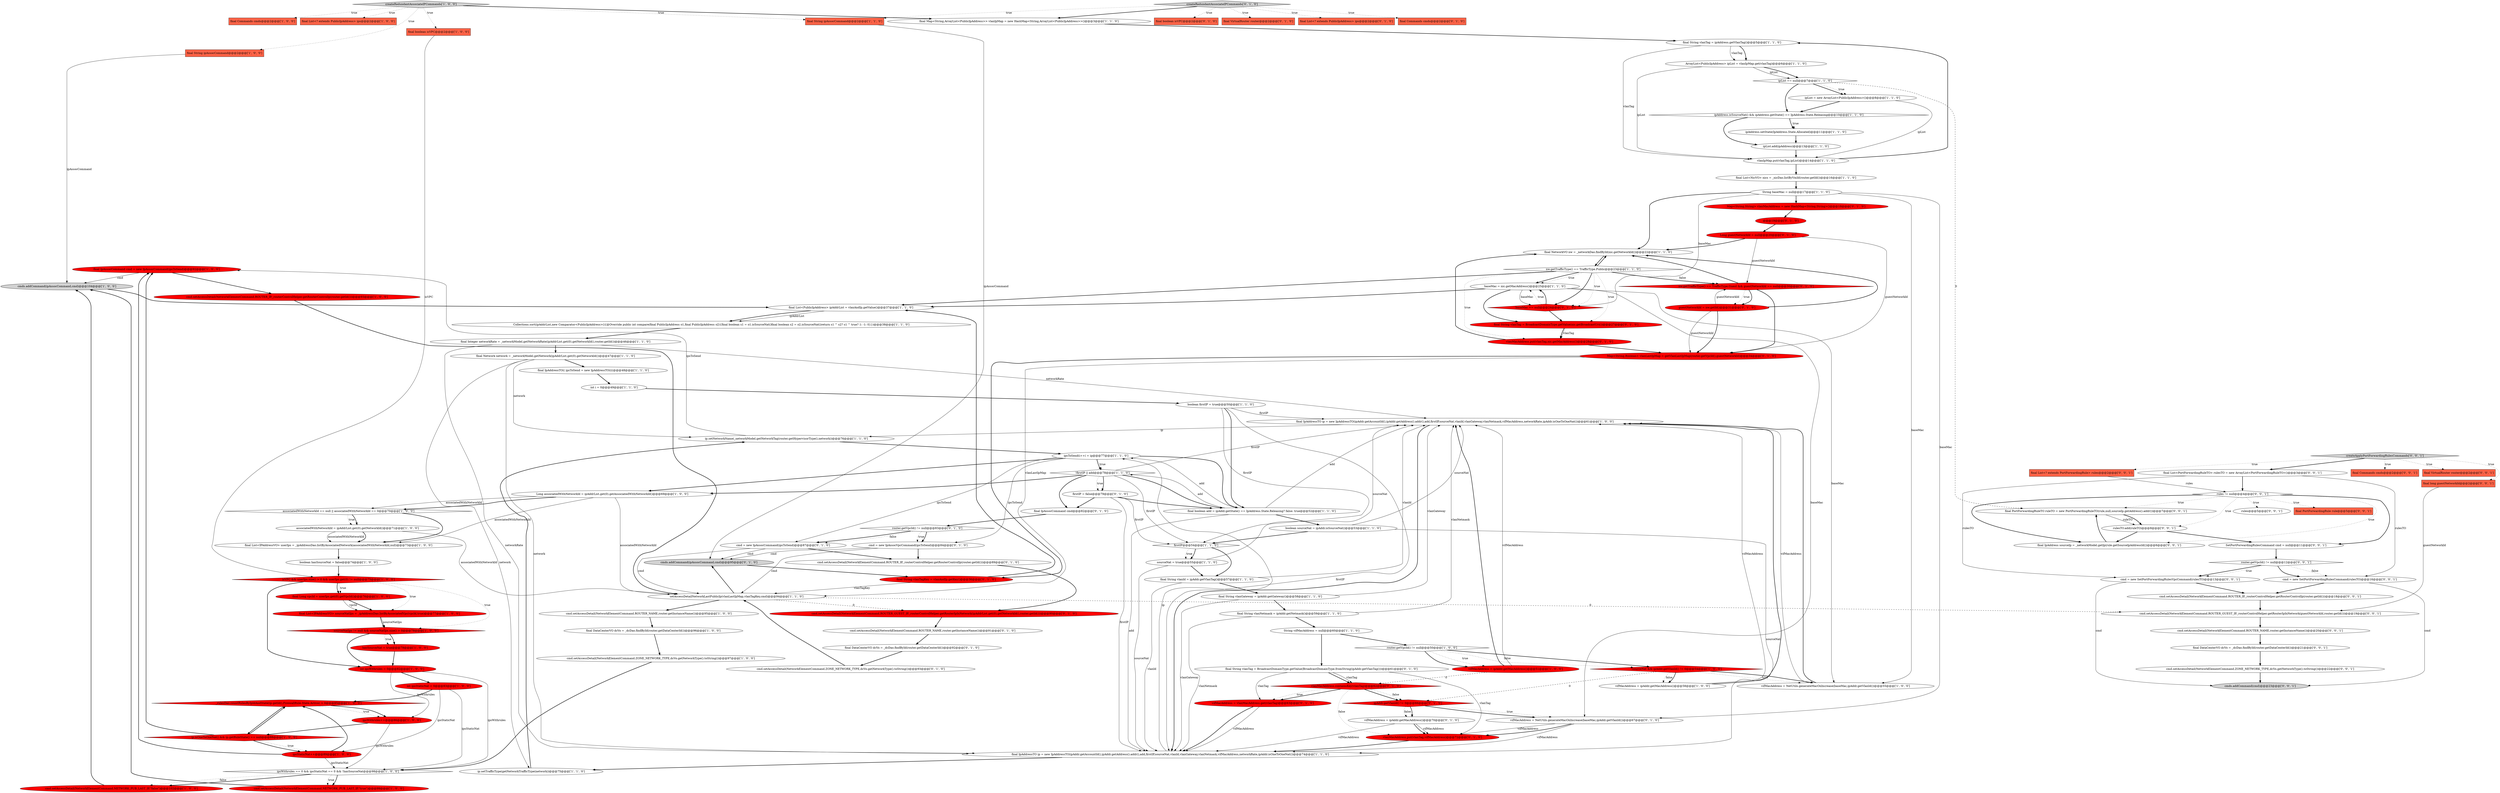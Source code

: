 digraph {
39 [style = filled, label = "final IpAssocCommand cmd = new IpAssocCommand(ipsToSend)@@@92@@@['1', '0', '0']", fillcolor = red, shape = ellipse image = "AAA1AAABBB1BBB"];
86 [style = filled, label = "vifMacAddress = NetUtils.generateMacOnIncrease(baseMac,ipAddr.getVlanId())@@@67@@@['0', '1', '0']", fillcolor = white, shape = ellipse image = "AAA0AAABBB2BBB"];
100 [style = filled, label = "Long guestNetworkId = null@@@20@@@['0', '1', '0']", fillcolor = red, shape = ellipse image = "AAA1AAABBB2BBB"];
54 [style = filled, label = "cmd.setAccessDetail(NetworkElementCommand.NETWORK_PUB_LAST_IP,\"true\")@@@99@@@['1', '0', '0']", fillcolor = red, shape = ellipse image = "AAA1AAABBB1BBB"];
31 [style = filled, label = "final String ipAssocCommand@@@2@@@['1', '1', '0']", fillcolor = tomato, shape = box image = "AAA0AAABBB1BBB"];
99 [style = filled, label = "vlanMacAddress.containsKey(vlanTag)@@@62@@@['0', '1', '0']", fillcolor = red, shape = diamond image = "AAA1AAABBB2BBB"];
124 [style = filled, label = "cmd.setAccessDetail(NetworkElementCommand.ROUTER_IP,_routerControlHelper.getRouterControlIp(router.getId()))@@@18@@@['0', '0', '1']", fillcolor = white, shape = ellipse image = "AAA0AAABBB3BBB"];
111 [style = filled, label = "final long guestNetworkId@@@2@@@['0', '0', '1']", fillcolor = tomato, shape = box image = "AAA0AAABBB3BBB"];
122 [style = filled, label = "SetPortForwardingRulesCommand cmd = null@@@11@@@['0', '0', '1']", fillcolor = white, shape = ellipse image = "AAA0AAABBB3BBB"];
56 [style = filled, label = "cmds.addCommand(ipAssocCommand,cmd)@@@104@@@['1', '0', '0']", fillcolor = lightgray, shape = ellipse image = "AAA0AAABBB1BBB"];
20 [style = filled, label = "vifMacAddress = NetUtils.generateMacOnIncrease(baseMac,ipAddr.getVlanId())@@@55@@@['1', '0', '0']", fillcolor = white, shape = ellipse image = "AAA0AAABBB1BBB"];
97 [style = filled, label = "cmd.setAccessDetail(NetworkElementCommand.ROUTER_GUEST_IP,_routerControlHelper.getRouterIpInNetwork(ipAddrList.get(0).getNetworkId(),router.getId()))@@@90@@@['0', '1', '0']", fillcolor = red, shape = ellipse image = "AAA1AAABBB2BBB"];
109 [style = filled, label = "createApplyPortForwardingRulesCommands['0', '0', '1']", fillcolor = lightgray, shape = diamond image = "AAA0AAABBB3BBB"];
117 [style = filled, label = "router.getVpcId() != null@@@12@@@['0', '0', '1']", fillcolor = white, shape = diamond image = "AAA0AAABBB3BBB"];
48 [style = filled, label = "router.getVpcId() != null@@@50@@@['1', '0', '0']", fillcolor = white, shape = diamond image = "AAA0AAABBB1BBB"];
78 [style = filled, label = "final String vlanTag = BroadcastDomainType.getValue(BroadcastDomainType.fromString(ipAddr.getVlanTag()))@@@61@@@['0', '1', '0']", fillcolor = white, shape = ellipse image = "AAA0AAABBB2BBB"];
82 [style = filled, label = "vifMacAddress = ipAddr.getMacAddress()@@@70@@@['0', '1', '0']", fillcolor = white, shape = ellipse image = "AAA0AAABBB2BBB"];
1 [style = filled, label = "String baseMac = null@@@17@@@['1', '1', '0']", fillcolor = white, shape = ellipse image = "AAA0AAABBB1BBB"];
42 [style = filled, label = "!firstIP || add@@@78@@@['1', '1', '0']", fillcolor = white, shape = diamond image = "AAA0AAABBB1BBB"];
96 [style = filled, label = "vlanMacAddress.put(vlanTag,nic.getMacAddress())@@@28@@@['0', '1', '0']", fillcolor = red, shape = ellipse image = "AAA1AAABBB2BBB"];
38 [style = filled, label = "firstIP@@@54@@@['1', '1', '0']", fillcolor = white, shape = diamond image = "AAA0AAABBB1BBB"];
105 [style = filled, label = "cmd.setAccessDetail(NetworkElementCommand.ZONE_NETWORK_TYPE,dcVo.getNetworkType().toString())@@@22@@@['0', '0', '1']", fillcolor = white, shape = ellipse image = "AAA0AAABBB3BBB"];
85 [style = filled, label = "firstIP = false@@@79@@@['0', '1', '0']", fillcolor = white, shape = ellipse image = "AAA0AAABBB2BBB"];
83 [style = filled, label = "final boolean isVPC@@@2@@@['0', '1', '0']", fillcolor = tomato, shape = box image = "AAA0AAABBB2BBB"];
66 [style = filled, label = "final String vlanId = ipAddr.getVlanTag()@@@57@@@['1', '1', '0']", fillcolor = white, shape = ellipse image = "AAA0AAABBB1BBB"];
26 [style = filled, label = "sourceNat = true@@@55@@@['1', '1', '0']", fillcolor = white, shape = ellipse image = "AAA0AAABBB1BBB"];
63 [style = filled, label = "int ipsStaticNat = 0@@@83@@@['1', '0', '0']", fillcolor = red, shape = ellipse image = "AAA1AAABBB1BBB"];
35 [style = filled, label = "final IpAddressTO ip = new IpAddressTO(ipAddr.getAccountId(),ipAddr.getAddress().addr(),add,firstIP,sourceNat,vlanId,vlanGateway,vlanNetmask,vifMacAddress,networkRate,ipAddr.isOneToOneNat())@@@61@@@['1', '0', '0']", fillcolor = white, shape = ellipse image = "AAA0AAABBB1BBB"];
51 [style = filled, label = "isVPC && userIps.size() > 0 && userIps.get(0) != null@@@75@@@['1', '0', '0']", fillcolor = red, shape = diamond image = "AAA1AAABBB1BBB"];
27 [style = filled, label = "final Commands cmds@@@2@@@['1', '0', '0']", fillcolor = tomato, shape = box image = "AAA0AAABBB1BBB"];
59 [style = filled, label = "boolean sourceNat = ipAddr.isSourceNat()@@@53@@@['1', '1', '0']", fillcolor = white, shape = ellipse image = "AAA0AAABBB1BBB"];
16 [style = filled, label = "final Long vpcId = userIps.get(0).getVpcId()@@@76@@@['1', '0', '0']", fillcolor = red, shape = ellipse image = "AAA1AAABBB1BBB"];
58 [style = filled, label = "cmd.setAccessDetail(NetworkElementCommand.ZONE_NETWORK_TYPE,dcVo.getNetworkType().toString())@@@97@@@['1', '0', '0']", fillcolor = white, shape = ellipse image = "AAA0AAABBB1BBB"];
22 [style = filled, label = "cmd.setAccessDetail(NetworkElementCommand.ROUTER_IP,_routerControlHelper.getRouterControlIp(router.getId()))@@@93@@@['1', '0', '0']", fillcolor = red, shape = ellipse image = "AAA1AAABBB1BBB"];
57 [style = filled, label = "final String vlanTag = ipAddress.getVlanTag()@@@5@@@['1', '1', '0']", fillcolor = white, shape = ellipse image = "AAA0AAABBB1BBB"];
87 [style = filled, label = "cmd.setAccessDetail(NetworkElementCommand.ZONE_NETWORK_TYPE,dcVo.getNetworkType().toString())@@@93@@@['0', '1', '0']", fillcolor = white, shape = ellipse image = "AAA0AAABBB2BBB"];
119 [style = filled, label = "cmd.setAccessDetail(NetworkElementCommand.ROUTER_NAME,router.getInstanceName())@@@20@@@['0', '0', '1']", fillcolor = white, shape = ellipse image = "AAA0AAABBB3BBB"];
91 [style = filled, label = "router.getVpcId() != null@@@83@@@['0', '1', '0']", fillcolor = white, shape = diamond image = "AAA0AAABBB2BBB"];
15 [style = filled, label = "final Network network = _networkModel.getNetwork(ipAddrList.get(0).getNetworkId())@@@47@@@['1', '1', '0']", fillcolor = white, shape = ellipse image = "AAA0AAABBB1BBB"];
25 [style = filled, label = "boolean hasSourceNat = false@@@74@@@['1', '0', '0']", fillcolor = white, shape = ellipse image = "AAA0AAABBB1BBB"];
14 [style = filled, label = "boolean firstIP = true@@@50@@@['1', '1', '0']", fillcolor = white, shape = ellipse image = "AAA0AAABBB1BBB"];
70 [style = filled, label = "cmd.setAccessDetail(NetworkElementCommand.NETWORK_PUB_LAST_IP,\"false\")@@@102@@@['1', '0', '0']", fillcolor = red, shape = ellipse image = "AAA1AAABBB1BBB"];
114 [style = filled, label = "final List<PortForwardingRuleTO> rulesTO = new ArrayList<PortForwardingRuleTO>()@@@3@@@['0', '0', '1']", fillcolor = white, shape = ellipse image = "AAA0AAABBB3BBB"];
12 [style = filled, label = "ipAddress.setState(IpAddress.State.Allocated)@@@11@@@['1', '1', '0']", fillcolor = white, shape = ellipse image = "AAA0AAABBB1BBB"];
93 [style = filled, label = "final VirtualRouter router@@@2@@@['0', '1', '0']", fillcolor = tomato, shape = box image = "AAA0AAABBB2BBB"];
74 [style = filled, label = "cmd = new IpAssocVpcCommand(ipsToSend)@@@84@@@['0', '1', '0']", fillcolor = white, shape = ellipse image = "AAA0AAABBB2BBB"];
23 [style = filled, label = "ipsToSend(i++( = ip@@@77@@@['1', '1', '0']", fillcolor = white, shape = ellipse image = "AAA0AAABBB1BBB"];
73 [style = filled, label = "final IpAssocCommand cmd@@@82@@@['0', '1', '0']", fillcolor = white, shape = ellipse image = "AAA0AAABBB2BBB"];
7 [style = filled, label = "Collections.sort(ipAddrList,new Comparator<PublicIpAddress>(){@Override public int compare(final PublicIpAddress o1,final PublicIpAddress o2){final boolean s1 = o1.isSourceNat()final boolean s2 = o2.isSourceNat()return s1 ^ s2? s1 ^ true? 1: -1: 0}})@@@38@@@['1', '1', '0']", fillcolor = white, shape = ellipse image = "AAA0AAABBB1BBB"];
21 [style = filled, label = "ip.setNetworkName(_networkModel.getNetworkTag(router.getHypervisorType(),network))@@@76@@@['1', '1', '0']", fillcolor = white, shape = ellipse image = "AAA0AAABBB1BBB"];
50 [style = filled, label = "!sourceNat && ipAddr.getVlanId() != 0@@@54@@@['1', '0', '0']", fillcolor = red, shape = diamond image = "AAA1AAABBB1BBB"];
43 [style = filled, label = "sourceNatIps != null && sourceNatIps.size() > 0@@@78@@@['1', '0', '0']", fillcolor = red, shape = diamond image = "AAA1AAABBB1BBB"];
120 [style = filled, label = "final Commands cmds@@@2@@@['0', '0', '1']", fillcolor = tomato, shape = box image = "AAA0AAABBB3BBB"];
33 [style = filled, label = "final NetworkVO nw = _networkDao.findById(nic.getNetworkId())@@@22@@@['1', '1', '0']", fillcolor = white, shape = ellipse image = "AAA0AAABBB1BBB"];
49 [style = filled, label = "associatedWithNetworkId == null || associatedWithNetworkId == 0@@@70@@@['1', '0', '0']", fillcolor = white, shape = diamond image = "AAA0AAABBB1BBB"];
94 [style = filled, label = "vifMacAddress = vlanMacAddress.get(vlanTag)@@@63@@@['0', '1', '0']", fillcolor = red, shape = ellipse image = "AAA1AAABBB2BBB"];
10 [style = filled, label = "String vifMacAddress = null@@@60@@@['1', '1', '0']", fillcolor = white, shape = ellipse image = "AAA0AAABBB1BBB"];
80 [style = filled, label = "Map<String,Boolean> vlanLastIpMap = getVlanLastIpMap(router.getVpcId(),guestNetworkId)@@@34@@@['0', '1', '0']", fillcolor = red, shape = ellipse image = "AAA1AAABBB2BBB"];
34 [style = filled, label = "hasSourceNat = true@@@79@@@['1', '0', '0']", fillcolor = red, shape = ellipse image = "AAA1AAABBB1BBB"];
53 [style = filled, label = "_rulesDao.countRulesByIpIdAndState(ip.getId(),FirewallRule.State.Active) > 0@@@85@@@['1', '0', '0']", fillcolor = red, shape = diamond image = "AAA1AAABBB1BBB"];
75 [style = filled, label = "ipAddr.getVlanId() != 0@@@66@@@['0', '1', '0']", fillcolor = red, shape = diamond image = "AAA1AAABBB2BBB"];
108 [style = filled, label = "rules@@@5@@@['0', '0', '1']", fillcolor = white, shape = ellipse image = "AAA0AAABBB3BBB"];
123 [style = filled, label = "final List<? extends PortForwardingRule> rules@@@2@@@['0', '0', '1']", fillcolor = tomato, shape = box image = "AAA0AAABBB3BBB"];
65 [style = filled, label = "final boolean add = ipAddr.getState() == IpAddress.State.Releasing? false: true@@@52@@@['1', '1', '0']", fillcolor = white, shape = ellipse image = "AAA0AAABBB1BBB"];
89 [style = filled, label = "final List<? extends PublicIpAddress> ips@@@2@@@['0', '1', '0']", fillcolor = tomato, shape = box image = "AAA0AAABBB2BBB"];
98 [style = filled, label = "guestNetworkId = nw.getId()@@@31@@@['0', '1', '0']", fillcolor = red, shape = ellipse image = "AAA1AAABBB2BBB"];
76 [style = filled, label = "createRedundantAssociateIPCommands['0', '1', '0']", fillcolor = lightgray, shape = diamond image = "AAA0AAABBB2BBB"];
61 [style = filled, label = "baseMac = nic.getMacAddress()@@@25@@@['1', '1', '0']", fillcolor = white, shape = ellipse image = "AAA0AAABBB1BBB"];
121 [style = filled, label = "final PortForwardingRule rule@@@5@@@['0', '0', '1']", fillcolor = tomato, shape = box image = "AAA0AAABBB3BBB"];
40 [style = filled, label = "nw.getTrafficType() == TrafficType.Public@@@23@@@['1', '1', '0']", fillcolor = white, shape = diamond image = "AAA0AAABBB1BBB"];
29 [style = filled, label = "final Integer networkRate = _networkModel.getNetworkRate(ipAddrList.get(0).getNetworkId(),router.getId())@@@46@@@['1', '1', '0']", fillcolor = white, shape = ellipse image = "AAA0AAABBB1BBB"];
79 [style = filled, label = "vlanMacAddress.put(vlanTag,vifMacAddress)@@@72@@@['0', '1', '0']", fillcolor = red, shape = ellipse image = "AAA1AAABBB2BBB"];
44 [style = filled, label = "cmd.setAccessDetail(NetworkElementCommand.ROUTER_NAME,router.getInstanceName())@@@95@@@['1', '0', '0']", fillcolor = white, shape = ellipse image = "AAA0AAABBB1BBB"];
101 [style = filled, label = "Map<String,String> vlanMacAddress = new HashMap<String,String>()@@@18@@@['0', '1', '0']", fillcolor = red, shape = ellipse image = "AAA1AAABBB2BBB"];
46 [style = filled, label = "final IpAddressTO(( ipsToSend = new IpAddressTO((((@@@48@@@['1', '1', '0']", fillcolor = white, shape = ellipse image = "AAA0AAABBB1BBB"];
115 [style = filled, label = "final PortForwardingRuleTO ruleTO = new PortForwardingRuleTO(rule,null,sourceIp.getAddress().addr())@@@7@@@['0', '0', '1']", fillcolor = white, shape = ellipse image = "AAA0AAABBB3BBB"];
81 [style = filled, label = "final String vlanTagKey = vlanAndIp.getKey()@@@36@@@['0', '1', '0']", fillcolor = red, shape = ellipse image = "AAA1AAABBB2BBB"];
125 [style = filled, label = "rules != null@@@4@@@['0', '0', '1']", fillcolor = white, shape = diamond image = "AAA0AAABBB3BBB"];
104 [style = filled, label = "@@@19@@@['0', '1', '0']", fillcolor = red, shape = ellipse image = "AAA1AAABBB2BBB"];
67 [style = filled, label = "vifMacAddress = ipAddr.getMacAddress()@@@51@@@['1', '0', '0']", fillcolor = red, shape = ellipse image = "AAA1AAABBB1BBB"];
36 [style = filled, label = "associatedWithNetworkId = ipAddrList.get(0).getNetworkId()@@@71@@@['1', '0', '0']", fillcolor = white, shape = ellipse image = "AAA0AAABBB1BBB"];
71 [style = filled, label = "ipAddress.isSourceNat() && ipAddress.getState() == IpAddress.State.Releasing@@@10@@@['1', '1', '0']", fillcolor = white, shape = diamond image = "AAA0AAABBB1BBB"];
118 [style = filled, label = "rulesTO.add(ruleTO)@@@8@@@['0', '0', '1']", fillcolor = white, shape = ellipse image = "AAA0AAABBB3BBB"];
110 [style = filled, label = "cmds.addCommand(cmd)@@@23@@@['0', '0', '1']", fillcolor = lightgray, shape = ellipse image = "AAA0AAABBB3BBB"];
72 [style = filled, label = "final Commands cmds@@@2@@@['0', '1', '0']", fillcolor = tomato, shape = box image = "AAA0AAABBB2BBB"];
30 [style = filled, label = "final IpAddressTO ip = new IpAddressTO(ipAddr.getAccountId(),ipAddr.getAddress().addr(),add,firstIP,sourceNat,vlanId,vlanGateway,vlanNetmask,vifMacAddress,networkRate,ipAddr.isOneToOneNat())@@@74@@@['1', '1', '0']", fillcolor = white, shape = ellipse image = "AAA0AAABBB1BBB"];
107 [style = filled, label = "final VirtualRouter router@@@2@@@['0', '0', '1']", fillcolor = tomato, shape = box image = "AAA0AAABBB3BBB"];
106 [style = filled, label = "final DataCenterVO dcVo = _dcDao.findById(router.getDataCenterId())@@@21@@@['0', '0', '1']", fillcolor = white, shape = ellipse image = "AAA0AAABBB3BBB"];
62 [style = filled, label = "ipsWithrules == 0 && ipsStaticNat == 0 && !hasSourceNat@@@98@@@['1', '0', '0']", fillcolor = white, shape = diamond image = "AAA0AAABBB1BBB"];
47 [style = filled, label = "final List<IPAddressVO> sourceNatIps = _ipAddressDao.listByAssociatedVpc(vpcId,true)@@@77@@@['1', '0', '0']", fillcolor = red, shape = ellipse image = "AAA1AAABBB1BBB"];
3 [style = filled, label = "createRedundantAssociateIPCommands['1', '0', '0']", fillcolor = lightgray, shape = diamond image = "AAA0AAABBB1BBB"];
88 [style = filled, label = "cmds.addCommand(ipAssocCommand,cmd)@@@95@@@['0', '1', '0']", fillcolor = lightgray, shape = ellipse image = "AAA0AAABBB2BBB"];
2 [style = filled, label = "final String ipAssocCommand@@@2@@@['1', '0', '0']", fillcolor = tomato, shape = box image = "AAA0AAABBB1BBB"];
90 [style = filled, label = "baseMac == null@@@24@@@['0', '1', '0']", fillcolor = red, shape = diamond image = "AAA1AAABBB2BBB"];
116 [style = filled, label = "cmd.setAccessDetail(NetworkElementCommand.ROUTER_GUEST_IP,_routerControlHelper.getRouterIpInNetwork(guestNetworkId,router.getId()))@@@19@@@['0', '0', '1']", fillcolor = white, shape = ellipse image = "AAA0AAABBB3BBB"];
52 [style = filled, label = "setAccessDetailNetworkLastPublicIp(vlanLastIpMap,vlanTagKey,cmd)@@@94@@@['1', '1', '0']", fillcolor = white, shape = ellipse image = "AAA0AAABBB1BBB"];
92 [style = filled, label = "nw.getTrafficType() == TrafficType.Guest && guestNetworkId == null@@@30@@@['0', '1', '0']", fillcolor = red, shape = diamond image = "AAA1AAABBB2BBB"];
102 [style = filled, label = "cmd.setAccessDetail(NetworkElementCommand.ROUTER_NAME,router.getInstanceName())@@@91@@@['0', '1', '0']", fillcolor = white, shape = ellipse image = "AAA0AAABBB2BBB"];
0 [style = filled, label = "final List<IPAddressVO> userIps = _ipAddressDao.listByAssociatedNetwork(associatedWithNetworkId,null)@@@73@@@['1', '0', '0']", fillcolor = white, shape = ellipse image = "AAA0AAABBB1BBB"];
69 [style = filled, label = "final DataCenterVO dcVo = _dcDao.findById(router.getDataCenterId())@@@96@@@['1', '0', '0']", fillcolor = white, shape = ellipse image = "AAA0AAABBB1BBB"];
60 [style = filled, label = "Long associatedWithNetworkId = ipAddrList.get(0).getAssociatedWithNetworkId()@@@69@@@['1', '0', '0']", fillcolor = white, shape = ellipse image = "AAA0AAABBB1BBB"];
4 [style = filled, label = "final List<PublicIpAddress> ipAddrList = vlanAndIp.getValue()@@@37@@@['1', '1', '0']", fillcolor = white, shape = ellipse image = "AAA0AAABBB1BBB"];
113 [style = filled, label = "cmd = new SetPortForwardingRulesCommand(rulesTO)@@@16@@@['0', '0', '1']", fillcolor = white, shape = ellipse image = "AAA0AAABBB3BBB"];
95 [style = filled, label = "cmd = new IpAssocCommand(ipsToSend)@@@87@@@['0', '1', '0']", fillcolor = white, shape = ellipse image = "AAA0AAABBB2BBB"];
6 [style = filled, label = "int i = 0@@@49@@@['1', '1', '0']", fillcolor = white, shape = ellipse image = "AAA0AAABBB1BBB"];
112 [style = filled, label = "cmd = new SetPortForwardingRulesVpcCommand(rulesTO)@@@13@@@['0', '0', '1']", fillcolor = white, shape = ellipse image = "AAA0AAABBB3BBB"];
32 [style = filled, label = "final List<NicVO> nics = _nicDao.listByVmId(router.getId())@@@16@@@['1', '1', '0']", fillcolor = white, shape = ellipse image = "AAA0AAABBB1BBB"];
24 [style = filled, label = "final boolean isVPC@@@2@@@['1', '0', '0']", fillcolor = tomato, shape = box image = "AAA0AAABBB1BBB"];
5 [style = filled, label = "ip.setTrafficType(getNetworkTrafficType(network))@@@75@@@['1', '1', '0']", fillcolor = white, shape = ellipse image = "AAA0AAABBB1BBB"];
11 [style = filled, label = "final List<? extends PublicIpAddress> ips@@@2@@@['1', '0', '0']", fillcolor = tomato, shape = box image = "AAA0AAABBB1BBB"];
17 [style = filled, label = "ipList == null@@@7@@@['1', '1', '0']", fillcolor = white, shape = diamond image = "AAA0AAABBB1BBB"];
126 [style = filled, label = "final IpAddress sourceIp = _networkModel.getIp(rule.getSourceIpAddressId())@@@6@@@['0', '0', '1']", fillcolor = white, shape = ellipse image = "AAA0AAABBB3BBB"];
45 [style = filled, label = "ArrayList<PublicIpAddress> ipList = vlanIpMap.get(vlanTag)@@@6@@@['1', '1', '0']", fillcolor = white, shape = ellipse image = "AAA0AAABBB1BBB"];
77 [style = filled, label = "final String vlanTag = BroadcastDomainType.getValue(nic.getBroadcastUri())@@@27@@@['0', '1', '0']", fillcolor = red, shape = ellipse image = "AAA1AAABBB2BBB"];
68 [style = filled, label = "int ipsWithrules = 0@@@82@@@['1', '0', '0']", fillcolor = red, shape = ellipse image = "AAA1AAABBB1BBB"];
28 [style = filled, label = "ip.isOneToOneNat() && ip.getRuleState() == null@@@88@@@['1', '0', '0']", fillcolor = red, shape = diamond image = "AAA1AAABBB1BBB"];
84 [style = filled, label = "cmd.setAccessDetail(NetworkElementCommand.ROUTER_IP,_routerControlHelper.getRouterControlIp(router.getId()))@@@89@@@['0', '1', '0']", fillcolor = white, shape = ellipse image = "AAA0AAABBB2BBB"];
41 [style = filled, label = "ipList.add(ipAddress)@@@13@@@['1', '1', '0']", fillcolor = white, shape = ellipse image = "AAA0AAABBB1BBB"];
18 [style = filled, label = "vlanIpMap.put(vlanTag,ipList)@@@14@@@['1', '1', '0']", fillcolor = white, shape = ellipse image = "AAA0AAABBB1BBB"];
19 [style = filled, label = "final String vlanNetmask = ipAddr.getNetmask()@@@59@@@['1', '1', '0']", fillcolor = white, shape = ellipse image = "AAA0AAABBB1BBB"];
37 [style = filled, label = "final Map<String,ArrayList<PublicIpAddress>> vlanIpMap = new HashMap<String,ArrayList<PublicIpAddress>>()@@@3@@@['1', '1', '0']", fillcolor = white, shape = ellipse image = "AAA0AAABBB1BBB"];
55 [style = filled, label = "vifMacAddress = ipAddr.getMacAddress()@@@58@@@['1', '0', '0']", fillcolor = white, shape = ellipse image = "AAA0AAABBB1BBB"];
64 [style = filled, label = "ipsStaticNat++@@@89@@@['1', '0', '0']", fillcolor = red, shape = ellipse image = "AAA1AAABBB1BBB"];
13 [style = filled, label = "ipsWithrules++@@@86@@@['1', '0', '0']", fillcolor = red, shape = ellipse image = "AAA1AAABBB1BBB"];
8 [style = filled, label = "final String vlanGateway = ipAddr.getGateway()@@@58@@@['1', '1', '0']", fillcolor = white, shape = ellipse image = "AAA0AAABBB1BBB"];
9 [style = filled, label = "ipList = new ArrayList<PublicIpAddress>()@@@8@@@['1', '1', '0']", fillcolor = white, shape = ellipse image = "AAA0AAABBB1BBB"];
103 [style = filled, label = "final DataCenterVO dcVo = _dcDao.findById(router.getDataCenterId())@@@92@@@['0', '1', '0']", fillcolor = white, shape = ellipse image = "AAA0AAABBB2BBB"];
40->4 [style = bold, label=""];
95->84 [style = bold, label=""];
29->15 [style = bold, label=""];
52->44 [style = bold, label=""];
35->21 [style = solid, label="ip"];
54->56 [style = bold, label=""];
92->80 [style = bold, label=""];
117->113 [style = bold, label=""];
23->74 [style = solid, label="ipsToSend"];
118->122 [style = bold, label=""];
9->71 [style = bold, label=""];
60->49 [style = solid, label="associatedWithNetworkId"];
96->80 [style = bold, label=""];
21->39 [style = solid, label="ipsToSend"];
1->90 [style = solid, label="baseMac"];
62->54 [style = bold, label=""];
17->9 [style = bold, label=""];
99->94 [style = bold, label=""];
91->74 [style = dotted, label="true"];
57->18 [style = solid, label="vlanTag"];
109->123 [style = dotted, label="true"];
14->65 [style = bold, label=""];
64->53 [style = bold, label=""];
42->60 [style = bold, label=""];
50->75 [style = dashed, label="0"];
49->0 [style = bold, label=""];
40->77 [style = dotted, label="true"];
51->47 [style = dotted, label="true"];
86->79 [style = solid, label="vifMacAddress"];
59->30 [style = solid, label="sourceNat"];
85->30 [style = solid, label="firstIP"];
75->86 [style = dotted, label="true"];
52->88 [style = bold, label=""];
87->52 [style = bold, label=""];
13->62 [style = solid, label="ipsWithrules"];
82->30 [style = solid, label="vifMacAddress"];
74->52 [style = solid, label="cmd"];
50->55 [style = dotted, label="false"];
34->68 [style = bold, label=""];
3->27 [style = dotted, label="true"];
40->90 [style = dotted, label="true"];
102->103 [style = bold, label=""];
125->126 [style = dotted, label="true"];
109->107 [style = dotted, label="true"];
1->33 [style = bold, label=""];
36->0 [style = bold, label=""];
58->62 [style = bold, label=""];
113->124 [style = bold, label=""];
86->30 [style = solid, label="vifMacAddress"];
1->101 [style = bold, label=""];
69->58 [style = bold, label=""];
53->13 [style = dotted, label="true"];
0->25 [style = bold, label=""];
17->71 [style = bold, label=""];
50->55 [style = bold, label=""];
28->64 [style = dotted, label="true"];
118->126 [style = bold, label=""];
91->74 [style = bold, label=""];
18->32 [style = bold, label=""];
76->37 [style = bold, label=""];
52->116 [style = dashed, label="0"];
81->52 [style = solid, label="vlanTagKey"];
65->42 [style = solid, label="add"];
91->95 [style = bold, label=""];
74->88 [style = solid, label="cmd"];
38->26 [style = bold, label=""];
49->36 [style = dotted, label="true"];
45->17 [style = bold, label=""];
77->96 [style = bold, label=""];
24->51 [style = solid, label="isVPC"];
71->12 [style = dotted, label="true"];
98->80 [style = bold, label=""];
48->67 [style = dotted, label="true"];
51->43 [style = dotted, label="true"];
61->90 [style = solid, label="baseMac"];
82->79 [style = solid, label="vifMacAddress"];
29->35 [style = solid, label="networkRate"];
26->66 [style = bold, label=""];
49->36 [style = bold, label=""];
117->113 [style = dotted, label="false"];
25->51 [style = bold, label=""];
112->110 [style = solid, label="cmd"];
7->29 [style = bold, label=""];
36->0 [style = solid, label="associatedWithNetworkId"];
92->98 [style = bold, label=""];
40->61 [style = bold, label=""];
125->115 [style = dotted, label="true"];
98->80 [style = solid, label="guestNetworkId"];
23->95 [style = solid, label="ipsToSend"];
85->38 [style = solid, label="firstIP"];
78->79 [style = solid, label="vlanTag"];
125->108 [style = dotted, label="true"];
71->41 [style = bold, label=""];
23->65 [style = bold, label=""];
90->77 [style = bold, label=""];
66->8 [style = bold, label=""];
46->6 [style = bold, label=""];
97->102 [style = bold, label=""];
66->35 [style = solid, label="vlanId"];
66->30 [style = solid, label="vlanId"];
15->21 [style = solid, label="network"];
48->50 [style = bold, label=""];
19->35 [style = solid, label="vlanNetmask"];
10->48 [style = bold, label=""];
88->81 [style = bold, label=""];
47->43 [style = bold, label=""];
42->35 [style = solid, label="firstIP"];
79->30 [style = bold, label=""];
65->30 [style = solid, label="add"];
57->45 [style = bold, label=""];
51->16 [style = bold, label=""];
119->106 [style = bold, label=""];
109->114 [style = bold, label=""];
23->42 [style = dotted, label="true"];
101->104 [style = bold, label=""];
76->89 [style = dotted, label="true"];
26->35 [style = solid, label="sourceNat"];
85->73 [style = bold, label=""];
17->115 [style = dashed, label="0"];
39->22 [style = bold, label=""];
12->41 [style = bold, label=""];
5->21 [style = bold, label=""];
95->88 [style = solid, label="cmd"];
45->18 [style = solid, label="ipList"];
19->30 [style = solid, label="vlanNetmask"];
9->18 [style = solid, label="ipList"];
94->30 [style = bold, label=""];
52->97 [style = dashed, label="0"];
92->98 [style = dotted, label="true"];
84->97 [style = bold, label=""];
40->92 [style = bold, label=""];
125->121 [style = dotted, label="true"];
92->33 [style = bold, label=""];
15->5 [style = solid, label="network"];
125->122 [style = bold, label=""];
2->56 [style = solid, label="ipAssocCommand"];
90->61 [style = dotted, label="true"];
42->85 [style = dotted, label="true"];
14->35 [style = solid, label="firstIP"];
60->0 [style = solid, label="associatedWithNetworkId"];
14->30 [style = solid, label="firstIP"];
63->53 [style = bold, label=""];
55->35 [style = bold, label=""];
124->116 [style = bold, label=""];
75->82 [style = bold, label=""];
43->34 [style = bold, label=""];
68->13 [style = solid, label="ipsWithrules"];
63->64 [style = solid, label="ipsStaticNat"];
30->23 [style = solid, label="ip"];
81->4 [style = bold, label=""];
51->16 [style = dotted, label="true"];
67->35 [style = bold, label=""];
21->23 [style = bold, label=""];
111->116 [style = solid, label="guestNetworkId"];
80->81 [style = bold, label=""];
106->105 [style = bold, label=""];
91->95 [style = dotted, label="false"];
42->85 [style = bold, label=""];
36->52 [style = solid, label="associatedWithNetworkId"];
3->37 [style = bold, label=""];
94->30 [style = solid, label="vifMacAddress"];
85->65 [style = bold, label=""];
31->88 [style = solid, label="ipAssocCommand"];
1->20 [style = solid, label="baseMac"];
26->30 [style = solid, label="sourceNat"];
28->39 [style = bold, label=""];
76->31 [style = dotted, label="true"];
68->63 [style = bold, label=""];
74->84 [style = bold, label=""];
116->119 [style = bold, label=""];
122->117 [style = bold, label=""];
19->10 [style = bold, label=""];
103->87 [style = bold, label=""];
4->7 [style = solid, label="ipAddrList"];
95->52 [style = solid, label="cmd"];
42->65 [style = bold, label=""];
99->79 [style = dotted, label="false"];
75->86 [style = bold, label=""];
117->112 [style = bold, label=""];
39->56 [style = solid, label="cmd"];
4->7 [style = bold, label=""];
98->92 [style = solid, label="guestNetworkId"];
78->99 [style = bold, label=""];
3->24 [style = dotted, label="true"];
40->92 [style = dotted, label="false"];
23->42 [style = bold, label=""];
60->49 [style = bold, label=""];
67->99 [style = dashed, label="0"];
38->66 [style = bold, label=""];
1->86 [style = solid, label="baseMac"];
40->33 [style = bold, label=""];
44->69 [style = bold, label=""];
28->64 [style = bold, label=""];
76->83 [style = dotted, label="true"];
67->35 [style = solid, label="vifMacAddress"];
14->38 [style = solid, label="firstIP"];
55->35 [style = solid, label="vifMacAddress"];
30->5 [style = bold, label=""];
68->62 [style = solid, label="ipsWithrules"];
10->78 [style = bold, label=""];
125->118 [style = dotted, label="true"];
77->96 [style = solid, label="vlanTag"];
20->35 [style = solid, label="vifMacAddress"];
18->57 [style = bold, label=""];
32->1 [style = bold, label=""];
125->126 [style = bold, label=""];
73->91 [style = bold, label=""];
75->82 [style = dotted, label="false"];
76->72 [style = dotted, label="true"];
57->45 [style = solid, label="vlanTag"];
48->50 [style = dotted, label="false"];
112->124 [style = bold, label=""];
98->33 [style = bold, label=""];
115->118 [style = solid, label="ruleTO"];
70->56 [style = bold, label=""];
62->70 [style = dotted, label="false"];
99->75 [style = dotted, label="false"];
35->30 [style = bold, label=""];
61->4 [style = bold, label=""];
41->18 [style = bold, label=""];
8->35 [style = solid, label="vlanGateway"];
53->28 [style = bold, label=""];
117->112 [style = dotted, label="true"];
53->13 [style = bold, label=""];
100->92 [style = solid, label="guestNetworkId"];
64->62 [style = solid, label="ipsStaticNat"];
40->90 [style = bold, label=""];
47->43 [style = solid, label="sourceNatIps"];
37->57 [style = bold, label=""];
109->120 [style = dotted, label="true"];
3->11 [style = dotted, label="true"];
62->70 [style = bold, label=""];
114->112 [style = solid, label="rulesTO"];
50->20 [style = dotted, label="true"];
96->33 [style = bold, label=""];
65->23 [style = solid, label="add"];
16->47 [style = bold, label=""];
63->62 [style = solid, label="ipsStaticNat"];
114->113 [style = solid, label="rulesTO"];
60->52 [style = solid, label="associatedWithNetworkId"];
8->19 [style = bold, label=""];
28->53 [style = bold, label=""];
22->52 [style = bold, label=""];
40->96 [style = dotted, label="true"];
50->20 [style = bold, label=""];
45->17 [style = solid, label="ipList"];
51->68 [style = bold, label=""];
15->30 [style = solid, label="network"];
43->68 [style = bold, label=""];
76->93 [style = dotted, label="true"];
59->38 [style = bold, label=""];
65->35 [style = solid, label="add"];
100->33 [style = bold, label=""];
71->12 [style = bold, label=""];
64->39 [style = bold, label=""];
99->75 [style = bold, label=""];
114->125 [style = bold, label=""];
104->100 [style = bold, label=""];
105->110 [style = bold, label=""];
43->34 [style = dotted, label="true"];
113->110 [style = solid, label="cmd"];
80->52 [style = solid, label="vlanLastIpMap"];
6->14 [style = bold, label=""];
61->86 [style = solid, label="baseMac"];
23->60 [style = bold, label=""];
61->77 [style = bold, label=""];
38->26 [style = dotted, label="true"];
123->125 [style = solid, label="rules"];
56->4 [style = bold, label=""];
33->40 [style = bold, label=""];
8->30 [style = solid, label="vlanGateway"];
99->94 [style = dotted, label="true"];
29->30 [style = solid, label="networkRate"];
100->80 [style = solid, label="guestNetworkId"];
61->20 [style = solid, label="baseMac"];
48->67 [style = bold, label=""];
82->79 [style = bold, label=""];
17->9 [style = dotted, label="true"];
90->61 [style = bold, label=""];
65->59 [style = bold, label=""];
62->54 [style = dotted, label="true"];
3->31 [style = dotted, label="true"];
15->46 [style = bold, label=""];
86->79 [style = bold, label=""];
109->111 [style = dotted, label="true"];
20->35 [style = bold, label=""];
126->115 [style = bold, label=""];
115->118 [style = bold, label=""];
42->73 [style = bold, label=""];
78->99 [style = solid, label="vlanTag"];
16->47 [style = solid, label="vpcId"];
78->94 [style = solid, label="vlanTag"];
59->35 [style = solid, label="sourceNat"];
3->2 [style = dotted, label="true"];
13->28 [style = bold, label=""];
42->38 [style = solid, label="firstIP"];
40->61 [style = dotted, label="true"];
}
